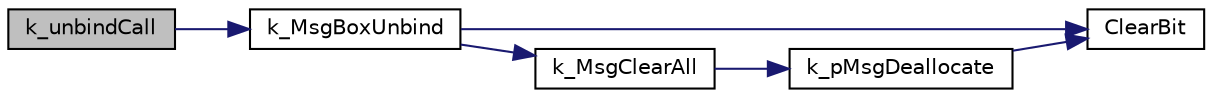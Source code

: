digraph "k_unbindCall"
{
 // LATEX_PDF_SIZE
  edge [fontname="Helvetica",fontsize="10",labelfontname="Helvetica",labelfontsize="10"];
  node [fontname="Helvetica",fontsize="10",shape=record];
  rankdir="LR";
  Node1 [label="k_unbindCall",height=0.2,width=0.4,color="black", fillcolor="grey75", style="filled", fontcolor="black",tooltip="Performs all operations required for unbinding a message box to running process."];
  Node1 -> Node2 [color="midnightblue",fontsize="10",style="solid",fontname="Helvetica"];
  Node2 [label="k_MsgBoxUnbind",height=0.2,width=0.4,color="black", fillcolor="white", style="filled",URL="$k__messaging_8c.html#a634e8b22ad815f934aa721f3bffc5630",tooltip="Unbinds a message box from a process."];
  Node2 -> Node3 [color="midnightblue",fontsize="10",style="solid",fontname="Helvetica"];
  Node3 [label="ClearBit",height=0.2,width=0.4,color="black", fillcolor="white", style="filled",URL="$bitmap_8c.html#a1450145a97ea1efa0f35f6aaf05dbcd9",tooltip="Clears a specific bit in a bitmap."];
  Node2 -> Node4 [color="midnightblue",fontsize="10",style="solid",fontname="Helvetica"];
  Node4 [label="k_MsgClearAll",height=0.2,width=0.4,color="black", fillcolor="white", style="filled",URL="$k__messaging_8c.html#a343391f72abbf77fc8d2958500298af1",tooltip="Clears all Messages currently in the message box."];
  Node4 -> Node5 [color="midnightblue",fontsize="10",style="solid",fontname="Helvetica"];
  Node5 [label="k_pMsgDeallocate",height=0.2,width=0.4,color="black", fillcolor="white", style="filled",URL="$k__messaging_8c.html#a1f49ca1a455ee48b9566a2c6257aab49",tooltip="De-allocates a message."];
  Node5 -> Node3 [color="midnightblue",fontsize="10",style="solid",fontname="Helvetica"];
}
